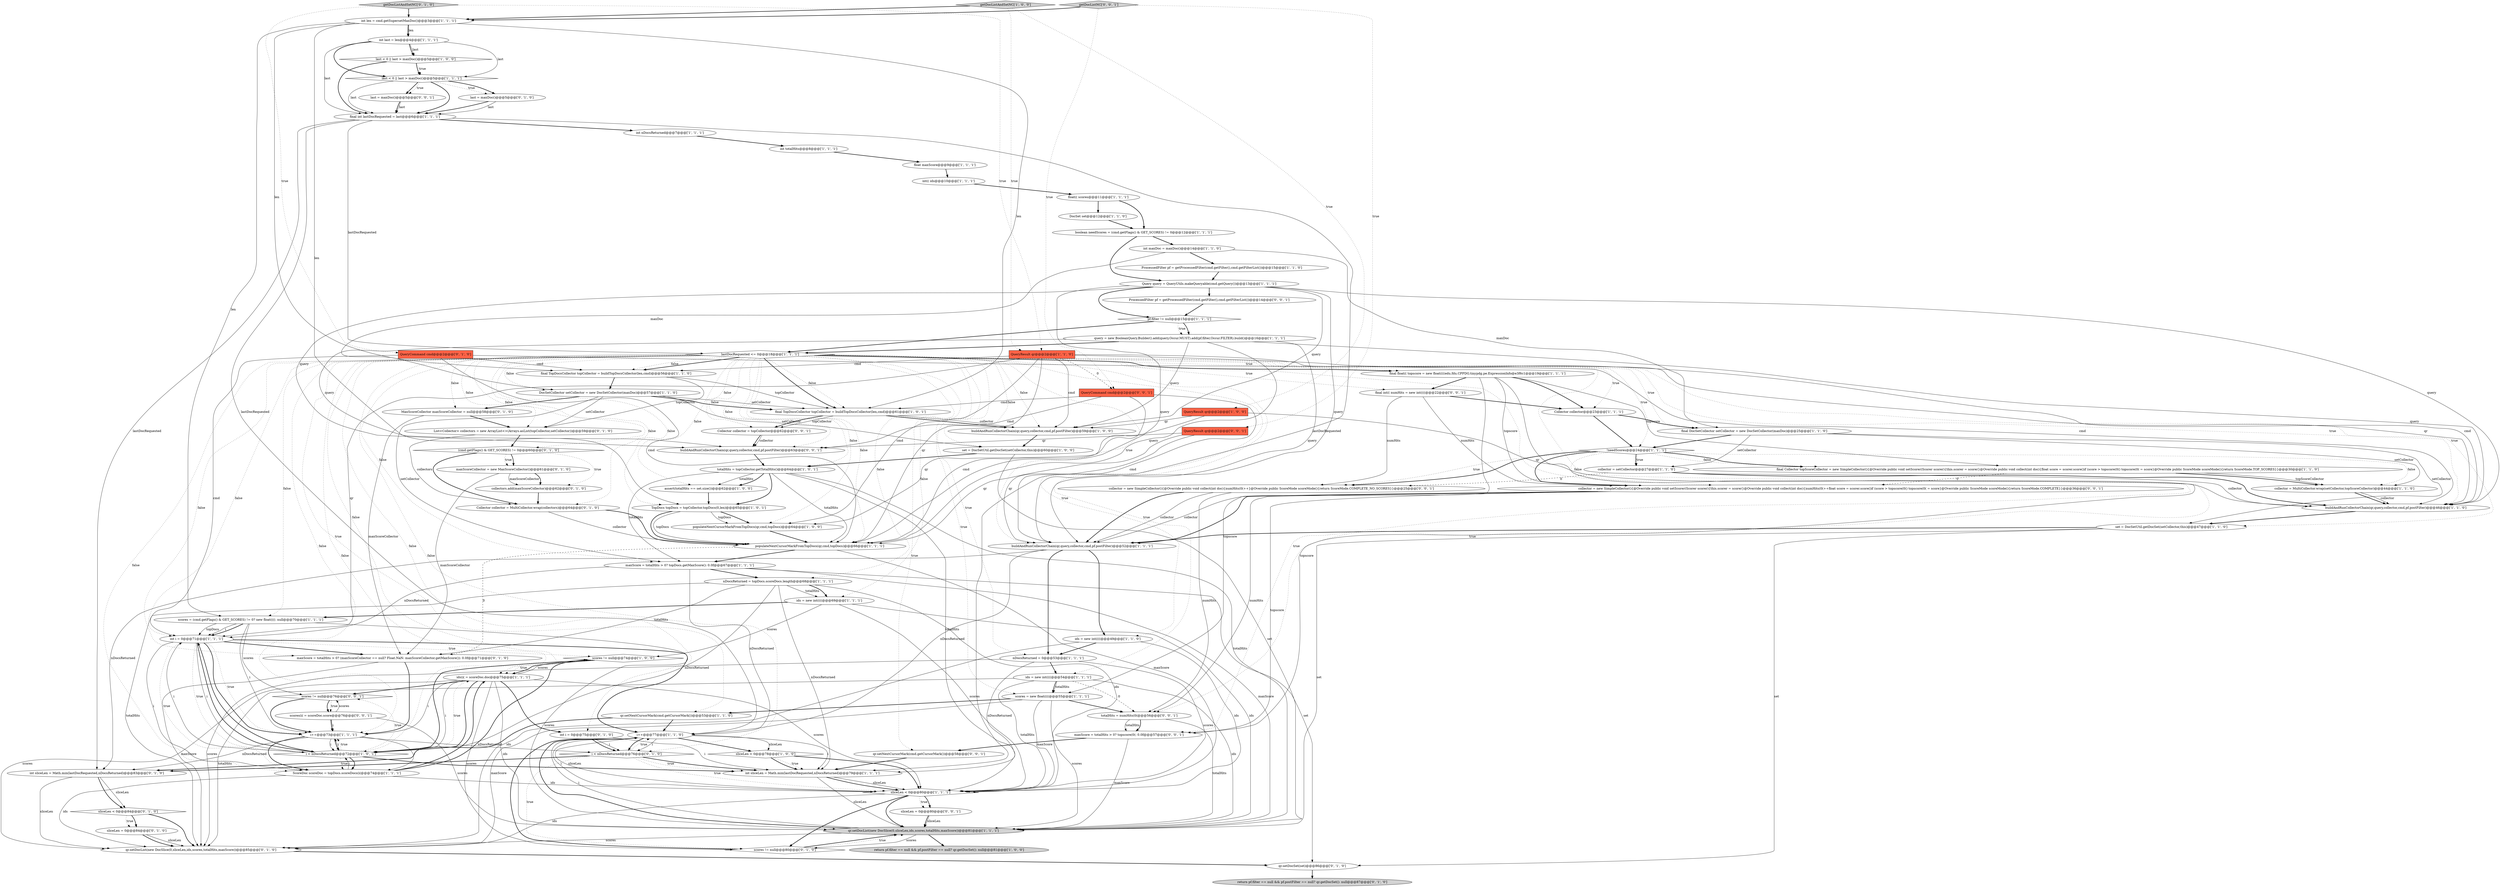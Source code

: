 digraph {
40 [style = filled, label = "QueryResult qr@@@2@@@['1', '1', '0']", fillcolor = tomato, shape = box image = "AAA0AAABBB1BBB"];
44 [style = filled, label = "pf.filter != null@@@15@@@['1', '1', '1']", fillcolor = white, shape = diamond image = "AAA0AAABBB1BBB"];
23 [style = filled, label = "final DocSetCollector setCollector = new DocSetCollector(maxDoc)@@@25@@@['1', '1', '0']", fillcolor = white, shape = ellipse image = "AAA0AAABBB1BBB"];
38 [style = filled, label = "buildAndRunCollectorChain(qr,query,collector,cmd,pf.postFilter)@@@52@@@['1', '1', '1']", fillcolor = white, shape = ellipse image = "AAA0AAABBB1BBB"];
60 [style = filled, label = "qr.setNextCursorMark(cmd.getCursorMark())@@@53@@@['1', '1', '0']", fillcolor = white, shape = ellipse image = "AAA0AAABBB1BBB"];
9 [style = filled, label = "scores = new float((((@@@55@@@['1', '1', '1']", fillcolor = white, shape = ellipse image = "AAA0AAABBB1BBB"];
8 [style = filled, label = "i++@@@77@@@['1', '1', '0']", fillcolor = white, shape = ellipse image = "AAA0AAABBB1BBB"];
80 [style = filled, label = "sliceLen < 0@@@84@@@['0', '1', '0']", fillcolor = white, shape = diamond image = "AAA0AAABBB2BBB"];
63 [style = filled, label = "last = maxDoc()@@@5@@@['0', '1', '0']", fillcolor = white, shape = ellipse image = "AAA0AAABBB2BBB"];
2 [style = filled, label = "float(( scores@@@11@@@['1', '1', '1']", fillcolor = white, shape = ellipse image = "AAA0AAABBB1BBB"];
30 [style = filled, label = "qr.setDocList(new DocSlice(0,sliceLen,ids,scores,totalHits,maxScore))@@@81@@@['1', '1', '1']", fillcolor = lightgray, shape = ellipse image = "AAA0AAABBB1BBB"];
39 [style = filled, label = "ids = new int((((@@@54@@@['1', '1', '1']", fillcolor = white, shape = ellipse image = "AAA0AAABBB1BBB"];
76 [style = filled, label = "sliceLen = 0@@@84@@@['0', '1', '0']", fillcolor = white, shape = ellipse image = "AAA0AAABBB2BBB"];
94 [style = filled, label = "qr.setNextCursorMark(cmd.getCursorMark())@@@58@@@['0', '0', '1']", fillcolor = white, shape = ellipse image = "AAA0AAABBB3BBB"];
67 [style = filled, label = "i < nDocsReturned@@@76@@@['0', '1', '0']", fillcolor = white, shape = diamond image = "AAA0AAABBB2BBB"];
19 [style = filled, label = "collector = MultiCollector.wrap(setCollector,topScoreCollector)@@@44@@@['1', '1', '0']", fillcolor = white, shape = ellipse image = "AAA0AAABBB1BBB"];
65 [style = filled, label = "qr.setDocSet(set)@@@86@@@['0', '1', '0']", fillcolor = white, shape = ellipse image = "AAA0AAABBB2BBB"];
51 [style = filled, label = "ids(i( = scoreDoc.doc@@@75@@@['1', '1', '1']", fillcolor = white, shape = ellipse image = "AAA0AAABBB1BBB"];
34 [style = filled, label = "set = DocSetUtil.getDocSet(setCollector,this)@@@47@@@['1', '1', '0']", fillcolor = white, shape = ellipse image = "AAA0AAABBB1BBB"];
75 [style = filled, label = "collectors.add(maxScoreCollector)@@@62@@@['0', '1', '0']", fillcolor = white, shape = ellipse image = "AAA1AAABBB2BBB"];
70 [style = filled, label = "Collector collector = MultiCollector.wrap(collectors)@@@64@@@['0', '1', '0']", fillcolor = white, shape = ellipse image = "AAA1AAABBB2BBB"];
48 [style = filled, label = "final float(( topscore = new float((((edu.fdu.CPPDG.tinypdg.pe.ExpressionInfo@e3f6c1@@@19@@@['1', '1', '1']", fillcolor = white, shape = ellipse image = "AAA0AAABBB1BBB"];
4 [style = filled, label = "last < 0 || last > maxDoc()@@@5@@@['1', '0', '0']", fillcolor = white, shape = diamond image = "AAA0AAABBB1BBB"];
71 [style = filled, label = "MaxScoreCollector maxScoreCollector = null@@@58@@@['0', '1', '0']", fillcolor = white, shape = ellipse image = "AAA0AAABBB2BBB"];
85 [style = filled, label = "collector = new SimpleCollector(){@Override public void collect(int doc){numHits(0(++}@Override public ScoreMode scoreMode(){return ScoreMode.COMPLETE_NO_SCORES}}@@@25@@@['0', '0', '1']", fillcolor = white, shape = ellipse image = "AAA0AAABBB3BBB"];
89 [style = filled, label = "QueryCommand cmd@@@2@@@['0', '0', '1']", fillcolor = tomato, shape = box image = "AAA0AAABBB3BBB"];
42 [style = filled, label = "Collector collector@@@23@@@['1', '1', '1']", fillcolor = white, shape = ellipse image = "AAA0AAABBB1BBB"];
37 [style = filled, label = "final int lastDocRequested = last@@@6@@@['1', '1', '1']", fillcolor = white, shape = ellipse image = "AAA0AAABBB1BBB"];
87 [style = filled, label = "getDocListNC['0', '0', '1']", fillcolor = lightgray, shape = diamond image = "AAA0AAABBB3BBB"];
1 [style = filled, label = "return pf.filter == null && pf.postFilter == null? qr.getDocSet(): null@@@81@@@['1', '0', '0']", fillcolor = lightgray, shape = ellipse image = "AAA0AAABBB1BBB"];
74 [style = filled, label = "return pf.filter == null && pf.postFilter == null? qr.getDocSet(): null@@@87@@@['0', '1', '0']", fillcolor = lightgray, shape = ellipse image = "AAA0AAABBB2BBB"];
46 [style = filled, label = "getDocListAndSetNC['1', '0', '0']", fillcolor = lightgray, shape = diamond image = "AAA0AAABBB1BBB"];
28 [style = filled, label = "sliceLen < 0@@@80@@@['1', '1', '1']", fillcolor = white, shape = diamond image = "AAA0AAABBB1BBB"];
91 [style = filled, label = "last = maxDoc()@@@5@@@['0', '0', '1']", fillcolor = white, shape = ellipse image = "AAA0AAABBB3BBB"];
35 [style = filled, label = "Query query = QueryUtils.makeQueryable(cmd.getQuery())@@@13@@@['1', '1', '1']", fillcolor = white, shape = ellipse image = "AAA0AAABBB1BBB"];
11 [style = filled, label = "buildAndRunCollectorChain(qr,query,collector,cmd,pf.postFilter)@@@59@@@['1', '0', '0']", fillcolor = white, shape = ellipse image = "AAA0AAABBB1BBB"];
56 [style = filled, label = "DocSetCollector setCollector = new DocSetCollector(maxDoc)@@@57@@@['1', '1', '0']", fillcolor = white, shape = ellipse image = "AAA0AAABBB1BBB"];
53 [style = filled, label = "int i = 0@@@71@@@['1', '1', '1']", fillcolor = white, shape = ellipse image = "AAA0AAABBB1BBB"];
45 [style = filled, label = "final Collector topScoreCollector = new SimpleCollector(){@Override public void setScorer(Scorer scorer){this.scorer = scorer}@Override public void collect(int doc){float score = scorer.score()if (score > topscore(0() topscore(0( = score}@Override public ScoreMode scoreMode(){return ScoreMode.TOP_SCORES}}@@@30@@@['1', '1', '0']", fillcolor = white, shape = ellipse image = "AAA0AAABBB1BBB"];
24 [style = filled, label = "ProcessedFilter pf = getProcessedFilter(cmd.getFilter(),cmd.getFilterList())@@@15@@@['1', '1', '0']", fillcolor = white, shape = ellipse image = "AAA0AAABBB1BBB"];
17 [style = filled, label = "!needScores@@@24@@@['1', '1', '1']", fillcolor = white, shape = diamond image = "AAA0AAABBB1BBB"];
50 [style = filled, label = "populateNextCursorMarkFromTopDocs(qr,cmd,topDocs)@@@66@@@['1', '1', '1']", fillcolor = white, shape = ellipse image = "AAA0AAABBB1BBB"];
43 [style = filled, label = "maxScore = totalHits > 0? topDocs.getMaxScore(): 0.0f@@@67@@@['1', '1', '1']", fillcolor = white, shape = ellipse image = "AAA0AAABBB1BBB"];
57 [style = filled, label = "int nDocsReturned@@@7@@@['1', '1', '1']", fillcolor = white, shape = ellipse image = "AAA0AAABBB1BBB"];
62 [style = filled, label = "qr.setDocList(new DocSlice(0,sliceLen,ids,scores,totalHits,maxScore))@@@85@@@['0', '1', '0']", fillcolor = white, shape = ellipse image = "AAA0AAABBB2BBB"];
73 [style = filled, label = "getDocListAndSetNC['0', '1', '0']", fillcolor = lightgray, shape = diamond image = "AAA0AAABBB2BBB"];
0 [style = filled, label = "int last = len@@@4@@@['1', '1', '1']", fillcolor = white, shape = ellipse image = "AAA0AAABBB1BBB"];
69 [style = filled, label = "scores != null@@@80@@@['0', '1', '0']", fillcolor = white, shape = diamond image = "AAA0AAABBB2BBB"];
52 [style = filled, label = "TopDocs topDocs = topCollector.topDocs(0,len)@@@65@@@['1', '0', '1']", fillcolor = white, shape = ellipse image = "AAA0AAABBB1BBB"];
64 [style = filled, label = "QueryCommand cmd@@@2@@@['0', '1', '0']", fillcolor = tomato, shape = box image = "AAA0AAABBB2BBB"];
12 [style = filled, label = "scores = (cmd.getFlags() & GET_SCORES) != 0? new float((((: null@@@70@@@['1', '1', '1']", fillcolor = white, shape = ellipse image = "AAA0AAABBB1BBB"];
32 [style = filled, label = "last < 0 || last > maxDoc()@@@5@@@['1', '1', '1']", fillcolor = white, shape = diamond image = "AAA0AAABBB1BBB"];
47 [style = filled, label = "int len = cmd.getSupersetMaxDoc()@@@3@@@['1', '1', '1']", fillcolor = white, shape = ellipse image = "AAA0AAABBB1BBB"];
21 [style = filled, label = "scores != null@@@74@@@['1', '0', '0']", fillcolor = white, shape = diamond image = "AAA0AAABBB1BBB"];
72 [style = filled, label = "List<Collector> collectors = new ArrayList<>(Arrays.asList(topCollector,setCollector))@@@59@@@['0', '1', '0']", fillcolor = white, shape = ellipse image = "AAA1AAABBB2BBB"];
25 [style = filled, label = "i++@@@73@@@['1', '1', '1']", fillcolor = white, shape = ellipse image = "AAA0AAABBB1BBB"];
93 [style = filled, label = "totalHits = numHits(0(@@@56@@@['0', '0', '1']", fillcolor = white, shape = ellipse image = "AAA0AAABBB3BBB"];
14 [style = filled, label = "ids = new int((((@@@49@@@['1', '1', '0']", fillcolor = white, shape = ellipse image = "AAA0AAABBB1BBB"];
92 [style = filled, label = "final int(( numHits = new int((((@@@22@@@['0', '0', '1']", fillcolor = white, shape = ellipse image = "AAA0AAABBB3BBB"];
6 [style = filled, label = "i < nDocsReturned@@@72@@@['1', '0', '1']", fillcolor = white, shape = diamond image = "AAA0AAABBB1BBB"];
31 [style = filled, label = "int(( ids@@@10@@@['1', '1', '1']", fillcolor = white, shape = ellipse image = "AAA0AAABBB1BBB"];
82 [style = filled, label = "sliceLen = 0@@@80@@@['0', '0', '1']", fillcolor = white, shape = ellipse image = "AAA0AAABBB3BBB"];
13 [style = filled, label = "lastDocRequested <= 0@@@18@@@['1', '1', '1']", fillcolor = white, shape = diamond image = "AAA0AAABBB1BBB"];
90 [style = filled, label = "buildAndRunCollectorChain(qr,query,collector,cmd,pf.postFilter)@@@63@@@['0', '0', '1']", fillcolor = white, shape = ellipse image = "AAA0AAABBB3BBB"];
5 [style = filled, label = "DocSet set@@@12@@@['1', '1', '0']", fillcolor = white, shape = ellipse image = "AAA0AAABBB1BBB"];
20 [style = filled, label = "sliceLen < 0@@@78@@@['1', '0', '0']", fillcolor = white, shape = diamond image = "AAA0AAABBB1BBB"];
27 [style = filled, label = "query = new BooleanQuery.Builder().add(query,Occur.MUST).add(pf.filter,Occur.FILTER).build()@@@16@@@['1', '1', '1']", fillcolor = white, shape = ellipse image = "AAA0AAABBB1BBB"];
77 [style = filled, label = "maxScore = totalHits > 0? (maxScoreCollector == null? Float.NaN: maxScoreCollector.getMaxScore()): 0.0f@@@71@@@['0', '1', '0']", fillcolor = white, shape = ellipse image = "AAA1AAABBB2BBB"];
16 [style = filled, label = "assert(totalHits == set.size())@@@62@@@['1', '0', '0']", fillcolor = white, shape = ellipse image = "AAA0AAABBB1BBB"];
36 [style = filled, label = "QueryResult qr@@@2@@@['1', '0', '0']", fillcolor = tomato, shape = box image = "AAA0AAABBB1BBB"];
54 [style = filled, label = "set = DocSetUtil.getDocSet(setCollector,this)@@@60@@@['1', '0', '0']", fillcolor = white, shape = ellipse image = "AAA0AAABBB1BBB"];
29 [style = filled, label = "boolean needScores = (cmd.getFlags() & GET_SCORES) != 0@@@12@@@['1', '1', '1']", fillcolor = white, shape = ellipse image = "AAA0AAABBB1BBB"];
83 [style = filled, label = "scores(i( = scoreDoc.score@@@76@@@['0', '0', '1']", fillcolor = white, shape = ellipse image = "AAA0AAABBB3BBB"];
26 [style = filled, label = "buildAndRunCollectorChain(qr,query,collector,cmd,pf.postFilter)@@@46@@@['1', '1', '0']", fillcolor = white, shape = ellipse image = "AAA0AAABBB1BBB"];
66 [style = filled, label = "int i = 0@@@75@@@['0', '1', '0']", fillcolor = white, shape = ellipse image = "AAA0AAABBB2BBB"];
7 [style = filled, label = "ids = new int((((@@@69@@@['1', '1', '1']", fillcolor = white, shape = ellipse image = "AAA0AAABBB1BBB"];
10 [style = filled, label = "int maxDoc = maxDoc()@@@14@@@['1', '1', '0']", fillcolor = white, shape = ellipse image = "AAA0AAABBB1BBB"];
18 [style = filled, label = "totalHits = topCollector.getTotalHits()@@@64@@@['1', '0', '1']", fillcolor = white, shape = ellipse image = "AAA0AAABBB1BBB"];
84 [style = filled, label = "Collector collector = topCollector@@@62@@@['0', '0', '1']", fillcolor = white, shape = ellipse image = "AAA0AAABBB3BBB"];
86 [style = filled, label = "maxScore = totalHits > 0? topscore(0(: 0.0f@@@57@@@['0', '0', '1']", fillcolor = white, shape = ellipse image = "AAA0AAABBB3BBB"];
15 [style = filled, label = "final TopDocsCollector topCollector = buildTopDocsCollector(len,cmd)@@@56@@@['1', '1', '0']", fillcolor = white, shape = ellipse image = "AAA0AAABBB1BBB"];
33 [style = filled, label = "int totalHits@@@8@@@['1', '1', '1']", fillcolor = white, shape = ellipse image = "AAA0AAABBB1BBB"];
61 [style = filled, label = "nDocsReturned = topDocs.scoreDocs.length@@@68@@@['1', '1', '1']", fillcolor = white, shape = ellipse image = "AAA0AAABBB1BBB"];
3 [style = filled, label = "final TopDocsCollector topCollector = buildTopDocsCollector(len,cmd)@@@61@@@['1', '0', '1']", fillcolor = white, shape = ellipse image = "AAA0AAABBB1BBB"];
88 [style = filled, label = "ProcessedFilter pf = getProcessedFilter(cmd.getFilter(),cmd.getFilterList())@@@14@@@['0', '0', '1']", fillcolor = white, shape = ellipse image = "AAA0AAABBB3BBB"];
41 [style = filled, label = "nDocsReturned = 0@@@53@@@['1', '1', '1']", fillcolor = white, shape = ellipse image = "AAA0AAABBB1BBB"];
49 [style = filled, label = "collector = setCollector@@@27@@@['1', '1', '0']", fillcolor = white, shape = ellipse image = "AAA0AAABBB1BBB"];
81 [style = filled, label = "QueryResult qr@@@2@@@['0', '0', '1']", fillcolor = tomato, shape = box image = "AAA0AAABBB3BBB"];
79 [style = filled, label = "(cmd.getFlags() & GET_SCORES) != 0@@@60@@@['0', '1', '0']", fillcolor = white, shape = diamond image = "AAA1AAABBB2BBB"];
58 [style = filled, label = "float maxScore@@@9@@@['1', '1', '1']", fillcolor = white, shape = ellipse image = "AAA0AAABBB1BBB"];
96 [style = filled, label = "collector = new SimpleCollector(){@Override public void setScorer(Scorer scorer){this.scorer = scorer}@Override public void collect(int doc){numHits(0(++float score = scorer.score()if (score > topscore(0() topscore(0( = score}@Override public ScoreMode scoreMode(){return ScoreMode.COMPLETE}}@@@36@@@['0', '0', '1']", fillcolor = white, shape = ellipse image = "AAA0AAABBB3BBB"];
68 [style = filled, label = "maxScoreCollector = new MaxScoreCollector()@@@61@@@['0', '1', '0']", fillcolor = white, shape = ellipse image = "AAA1AAABBB2BBB"];
22 [style = filled, label = "ScoreDoc scoreDoc = topDocs.scoreDocs(i(@@@74@@@['1', '1', '1']", fillcolor = white, shape = ellipse image = "AAA0AAABBB1BBB"];
78 [style = filled, label = "int sliceLen = Math.min(lastDocRequested,nDocsReturned)@@@83@@@['0', '1', '0']", fillcolor = white, shape = ellipse image = "AAA0AAABBB2BBB"];
95 [style = filled, label = "scores != null@@@76@@@['0', '0', '1']", fillcolor = white, shape = diamond image = "AAA0AAABBB3BBB"];
55 [style = filled, label = "populateNextCursorMarkFromTopDocs(qr,cmd,topDocs)@@@64@@@['1', '0', '0']", fillcolor = white, shape = ellipse image = "AAA0AAABBB1BBB"];
59 [style = filled, label = "int sliceLen = Math.min(lastDocRequested,nDocsReturned)@@@79@@@['1', '1', '1']", fillcolor = white, shape = ellipse image = "AAA0AAABBB1BBB"];
6->25 [style = solid, label="i"];
46->47 [style = bold, label=""];
69->8 [style = bold, label=""];
47->0 [style = bold, label=""];
32->37 [style = solid, label="last"];
23->34 [style = solid, label="setCollector"];
35->38 [style = solid, label="query"];
13->60 [style = dotted, label="true"];
69->30 [style = bold, label=""];
34->38 [style = bold, label=""];
30->69 [style = solid, label="scores"];
27->11 [style = solid, label="query"];
96->86 [style = solid, label="topscore"];
8->20 [style = solid, label="sliceLen"];
70->50 [style = bold, label=""];
56->72 [style = solid, label="setCollector"];
93->30 [style = solid, label="totalHits"];
62->65 [style = bold, label=""];
84->90 [style = bold, label=""];
17->49 [style = bold, label=""];
18->28 [style = solid, label="totalHits"];
22->62 [style = solid, label="ids"];
32->63 [style = dotted, label="true"];
82->30 [style = solid, label="sliceLen"];
10->56 [style = solid, label="maxDoc"];
15->72 [style = solid, label="topCollector"];
23->49 [style = solid, label="setCollector"];
37->13 [style = solid, label="lastDocRequested"];
41->39 [style = bold, label=""];
65->74 [style = bold, label=""];
51->66 [style = bold, label=""];
36->55 [style = solid, label="qr"];
25->6 [style = solid, label="i"];
19->26 [style = bold, label=""];
55->50 [style = bold, label=""];
71->72 [style = bold, label=""];
13->56 [style = dotted, label="false"];
9->62 [style = solid, label="maxScore"];
50->77 [style = dashed, label="0"];
89->90 [style = solid, label="cmd"];
27->90 [style = solid, label="query"];
60->8 [style = bold, label=""];
13->15 [style = bold, label=""];
96->93 [style = solid, label="numHits"];
34->30 [style = solid, label="set"];
42->23 [style = bold, label=""];
39->9 [style = solid, label="totalHits"];
9->60 [style = bold, label=""];
13->79 [style = dotted, label="false"];
49->26 [style = solid, label="collector"];
6->59 [style = bold, label=""];
56->71 [style = bold, label=""];
96->38 [style = bold, label=""];
47->12 [style = solid, label="len"];
13->16 [style = dotted, label="false"];
6->53 [style = bold, label=""];
13->39 [style = dotted, label="true"];
37->57 [style = bold, label=""];
56->54 [style = solid, label="setCollector"];
67->8 [style = dotted, label="true"];
13->15 [style = dotted, label="false"];
26->34 [style = bold, label=""];
45->19 [style = bold, label=""];
51->69 [style = solid, label="scores"];
91->37 [style = bold, label=""];
19->26 [style = solid, label="collector"];
3->84 [style = solid, label="topCollector"];
38->78 [style = solid, label="nDocsReturned"];
67->78 [style = bold, label=""];
8->28 [style = solid, label="sliceLen"];
64->50 [style = solid, label="cmd"];
25->6 [style = bold, label=""];
18->52 [style = bold, label=""];
67->59 [style = bold, label=""];
25->67 [style = solid, label="nDocsReturned"];
41->28 [style = solid, label="scores"];
40->89 [style = dashed, label="0"];
44->13 [style = bold, label=""];
53->8 [style = bold, label=""];
15->3 [style = solid, label="topCollector"];
17->49 [style = dotted, label="true"];
80->76 [style = bold, label=""];
86->94 [style = bold, label=""];
35->26 [style = solid, label="query"];
4->37 [style = bold, label=""];
57->33 [style = bold, label=""];
13->22 [style = dotted, label="false"];
48->96 [style = solid, label="topscore"];
68->75 [style = solid, label="maxScoreCollector"];
12->95 [style = solid, label="scores"];
51->95 [style = bold, label=""];
56->3 [style = solid, label="setCollector"];
13->7 [style = dotted, label="false"];
64->26 [style = solid, label="cmd"];
35->50 [style = solid, label="query"];
40->11 [style = solid, label="cmd"];
43->30 [style = solid, label="maxScore"];
13->42 [style = dotted, label="true"];
0->4 [style = bold, label=""];
66->59 [style = solid, label="i"];
40->55 [style = solid, label="cmd"];
16->52 [style = bold, label=""];
13->54 [style = dotted, label="false"];
35->11 [style = solid, label="query"];
17->96 [style = dotted, label="false"];
17->85 [style = dotted, label="true"];
51->25 [style = solid, label="i"];
51->6 [style = bold, label=""];
52->55 [style = bold, label=""];
21->51 [style = dotted, label="true"];
32->91 [style = bold, label=""];
6->25 [style = dotted, label="true"];
41->59 [style = solid, label="nDocsReturned"];
17->45 [style = dotted, label="false"];
53->6 [style = bold, label=""];
0->32 [style = solid, label="last"];
78->80 [style = solid, label="sliceLen"];
28->62 [style = solid, label="ids"];
8->20 [style = bold, label=""];
51->6 [style = solid, label="i"];
13->92 [style = dotted, label="true"];
61->62 [style = solid, label="totalHits"];
24->35 [style = bold, label=""];
59->28 [style = solid, label="sliceLen"];
73->40 [style = dotted, label="true"];
30->8 [style = solid, label="i"];
85->38 [style = bold, label=""];
61->59 [style = solid, label="nDocsReturned"];
13->71 [style = dotted, label="false"];
32->91 [style = dotted, label="true"];
13->43 [style = dotted, label="false"];
14->41 [style = bold, label=""];
80->62 [style = bold, label=""];
0->4 [style = solid, label="last"];
79->75 [style = dotted, label="true"];
40->26 [style = solid, label="cmd"];
48->86 [style = solid, label="topscore"];
47->52 [style = solid, label="len"];
68->77 [style = solid, label="maxScoreCollector"];
13->50 [style = dotted, label="false"];
79->70 [style = bold, label=""];
22->21 [style = bold, label=""];
21->6 [style = bold, label=""];
27->50 [style = solid, label="query"];
83->30 [style = solid, label="scores"];
12->53 [style = bold, label=""];
96->38 [style = solid, label="collector"];
69->30 [style = dotted, label="true"];
13->9 [style = dotted, label="true"];
61->28 [style = solid, label="ids"];
89->50 [style = solid, label="cmd"];
13->23 [style = dotted, label="true"];
8->59 [style = solid, label="i"];
35->44 [style = bold, label=""];
70->50 [style = solid, label="collector"];
87->89 [style = dotted, label="true"];
76->62 [style = solid, label="sliceLen"];
92->96 [style = solid, label="numHits"];
7->30 [style = solid, label="ids"];
13->3 [style = bold, label=""];
30->1 [style = bold, label=""];
40->26 [style = solid, label="qr"];
6->53 [style = solid, label="i"];
13->93 [style = dotted, label="true"];
13->11 [style = dotted, label="false"];
17->45 [style = bold, label=""];
13->66 [style = dotted, label="false"];
38->8 [style = solid, label="nDocsReturned"];
27->13 [style = bold, label=""];
43->65 [style = solid, label="set"];
2->5 [style = bold, label=""];
4->32 [style = bold, label=""];
36->26 [style = solid, label="qr"];
20->59 [style = dotted, label="true"];
13->70 [style = dotted, label="false"];
6->95 [style = dotted, label="true"];
66->67 [style = solid, label="i"];
7->28 [style = solid, label="scores"];
32->63 [style = bold, label=""];
13->55 [style = dotted, label="false"];
33->58 [style = bold, label=""];
92->42 [style = bold, label=""];
13->34 [style = dotted, label="true"];
25->78 [style = solid, label="nDocsReturned"];
79->68 [style = bold, label=""];
28->82 [style = dotted, label="true"];
25->22 [style = bold, label=""];
88->44 [style = bold, label=""];
46->40 [style = dotted, label="true"];
12->30 [style = solid, label="scores"];
95->25 [style = bold, label=""];
36->11 [style = solid, label="qr"];
77->62 [style = solid, label="maxScore"];
32->37 [style = bold, label=""];
66->67 [style = bold, label=""];
38->41 [style = bold, label=""];
40->15 [style = solid, label="cmd"];
15->56 [style = bold, label=""];
64->53 [style = solid, label="cmd"];
53->25 [style = bold, label=""];
6->22 [style = bold, label=""];
85->93 [style = solid, label="numHits"];
13->26 [style = dotted, label="true"];
37->59 [style = solid, label="lastDocRequested"];
61->6 [style = solid, label="nDocsReturned"];
13->25 [style = dotted, label="false"];
52->50 [style = solid, label="topDocs"];
28->8 [style = solid, label="i"];
58->31 [style = bold, label=""];
81->90 [style = solid, label="qr"];
93->86 [style = solid, label="totalHits"];
28->30 [style = bold, label=""];
87->47 [style = bold, label=""];
81->38 [style = solid, label="qr"];
13->90 [style = dotted, label="false"];
75->70 [style = bold, label=""];
9->93 [style = bold, label=""];
13->6 [style = dotted, label="false"];
13->86 [style = dotted, label="true"];
13->12 [style = dotted, label="false"];
48->45 [style = solid, label="topscore"];
76->62 [style = bold, label=""];
49->26 [style = bold, label=""];
14->28 [style = solid, label="ids"];
39->30 [style = solid, label="ids"];
7->12 [style = bold, label=""];
56->3 [style = bold, label=""];
51->62 [style = solid, label="scores"];
91->37 [style = solid, label="last"];
44->27 [style = bold, label=""];
29->10 [style = bold, label=""];
78->80 [style = bold, label=""];
13->14 [style = dotted, label="true"];
39->93 [style = dashed, label="0"];
20->59 [style = bold, label=""];
93->86 [style = bold, label=""];
45->19 [style = solid, label="topScoreCollector"];
37->8 [style = solid, label="lastDocRequested"];
13->72 [style = dotted, label="false"];
48->42 [style = bold, label=""];
67->59 [style = dotted, label="true"];
61->7 [style = solid, label="totalHits"];
51->21 [style = solid, label="scores"];
95->83 [style = bold, label=""];
92->85 [style = solid, label="numHits"];
85->38 [style = solid, label="collector"];
50->28 [style = solid, label="maxScore"];
83->25 [style = solid, label="i"];
7->21 [style = solid, label="scores"];
63->37 [style = solid, label="last"];
90->18 [style = bold, label=""];
37->78 [style = solid, label="lastDocRequested"];
64->15 [style = solid, label="cmd"];
22->51 [style = bold, label=""];
53->6 [style = solid, label="i"];
12->53 [style = solid, label="topDocs"];
59->28 [style = bold, label=""];
23->17 [style = bold, label=""];
13->52 [style = dotted, label="false"];
72->79 [style = bold, label=""];
72->70 [style = solid, label="collectors"];
84->90 [style = solid, label="collector"];
53->22 [style = solid, label="i"];
53->6 [style = dotted, label="true"];
3->11 [style = bold, label=""];
0->32 [style = bold, label=""];
38->14 [style = bold, label=""];
47->0 [style = solid, label="len"];
3->84 [style = bold, label=""];
59->30 [style = solid, label="sliceLen"];
52->50 [style = bold, label=""];
82->30 [style = bold, label=""];
43->53 [style = solid, label="nDocsReturned"];
41->62 [style = solid, label="scores"];
6->22 [style = dotted, label="true"];
13->51 [style = dotted, label="false"];
9->30 [style = solid, label="scores"];
73->47 [style = bold, label=""];
20->28 [style = bold, label=""];
9->28 [style = solid, label="maxScore"];
17->85 [style = bold, label=""];
47->15 [style = solid, label="len"];
8->67 [style = solid, label="i"];
77->25 [style = bold, label=""];
49->85 [style = dashed, label="0"];
10->24 [style = bold, label=""];
52->55 [style = solid, label="topDocs"];
39->28 [style = solid, label="totalHits"];
67->28 [style = dotted, label="true"];
35->90 [style = solid, label="query"];
13->84 [style = dotted, label="false"];
25->22 [style = solid, label="i"];
27->26 [style = solid, label="query"];
40->53 [style = solid, label="qr"];
89->38 [style = solid, label="cmd"];
13->18 [style = dotted, label="false"];
2->29 [style = bold, label=""];
94->59 [style = bold, label=""];
89->3 [style = solid, label="cmd"];
51->30 [style = solid, label="ids"];
13->38 [style = dotted, label="true"];
54->30 [style = solid, label="set"];
18->16 [style = solid, label="totalHits"];
18->30 [style = solid, label="totalHits"];
43->61 [style = bold, label=""];
28->69 [style = bold, label=""];
5->29 [style = bold, label=""];
21->51 [style = bold, label=""];
3->11 [style = solid, label="collector"];
30->62 [style = solid, label="scores"];
8->67 [style = bold, label=""];
50->43 [style = bold, label=""];
12->53 [style = solid, label="i"];
13->48 [style = bold, label=""];
47->3 [style = solid, label="len"];
17->19 [style = dotted, label="false"];
48->9 [style = solid, label="topscore"];
13->3 [style = dotted, label="false"];
23->19 [style = solid, label="setCollector"];
54->18 [style = bold, label=""];
13->61 [style = dotted, label="false"];
48->92 [style = bold, label=""];
10->23 [style = solid, label="maxDoc"];
81->50 [style = solid, label="qr"];
56->43 [style = solid, label="setCollector"];
4->32 [style = dotted, label="true"];
80->76 [style = dotted, label="true"];
22->28 [style = solid, label="ids"];
63->37 [style = bold, label=""];
13->41 [style = dotted, label="true"];
67->69 [style = dotted, label="true"];
46->36 [style = dotted, label="true"];
29->35 [style = bold, label=""];
17->96 [style = bold, label=""];
13->77 [style = dotted, label="false"];
78->62 [style = solid, label="sliceLen"];
73->64 [style = dotted, label="true"];
13->17 [style = dotted, label="true"];
0->37 [style = solid, label="last"];
79->68 [style = dotted, label="true"];
68->75 [style = bold, label=""];
12->25 [style = solid, label="i"];
86->30 [style = solid, label="maxScore"];
13->67 [style = dotted, label="false"];
44->27 [style = dotted, label="true"];
42->17 [style = bold, label=""];
18->16 [style = bold, label=""];
39->9 [style = bold, label=""];
45->96 [style = dashed, label="0"];
27->38 [style = solid, label="query"];
35->88 [style = bold, label=""];
60->78 [style = bold, label=""];
18->43 [style = solid, label="totalHits"];
13->94 [style = dotted, label="true"];
53->22 [style = dotted, label="true"];
83->95 [style = solid, label="scores"];
22->6 [style = solid, label="i"];
83->25 [style = bold, label=""];
53->25 [style = dotted, label="true"];
6->51 [style = dotted, label="true"];
14->62 [style = solid, label="ids"];
43->8 [style = solid, label="nDocsReturned"];
13->48 [style = dotted, label="true"];
34->65 [style = solid, label="set"];
71->77 [style = solid, label="maxScoreCollector"];
28->82 [style = bold, label=""];
53->77 [style = bold, label=""];
31->2 [style = bold, label=""];
40->50 [style = solid, label="qr"];
95->83 [style = dotted, label="true"];
30->8 [style = bold, label=""];
39->62 [style = solid, label="totalHits"];
51->28 [style = solid, label="scores"];
11->54 [style = bold, label=""];
61->7 [style = bold, label=""];
13->53 [style = dotted, label="false"];
18->50 [style = solid, label="totalHits"];
61->77 [style = solid, label="totalHits"];
53->21 [style = dotted, label="true"];
87->81 [style = dotted, label="true"];
}
